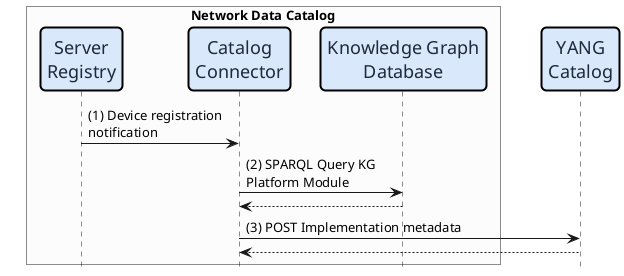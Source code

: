 @startuml catalog-connector-consumer
hide footbox

' You can style participants globally if you want
skinparam participant {
  BackgroundColor #DAE8FC
  BorderColor #000000
  FontColor #1e293b
  FontSize 18
  FontStyle light
  RoundCorner 10
}

skinparam sequenceActorFontSize 18

skinparam ParticipantBorderThickness 2
skinparam ParticipantPadding 10

skinparam BoxFontSize 30
skinparam BoxPadding 25

skinparam backgroundColor #FFFFFF

' If you want to use a custom actor sprite, you must define it as a sprite (see previous answer).
box "Network Data Catalog" #FCFCFC
  participant "Server\nRegistry" as ServerRegistry
  participant "Catalog\nConnector" as CatalogConnector
  participant "Knowledge Graph\nDatabase" as KGDB
end box

participant "YANG\nCatalog" as YANGCatalog

ServerRegistry -> CatalogConnector : (1) Device registration\nnotification

CatalogConnector -> KGDB : (2) SPARQL Query KG\nPlatform Module
KGDB --> CatalogConnector

CatalogConnector -> YANGCatalog : (3) POST Implementation metadata
YANGCatalog --> CatalogConnector


@enduml
